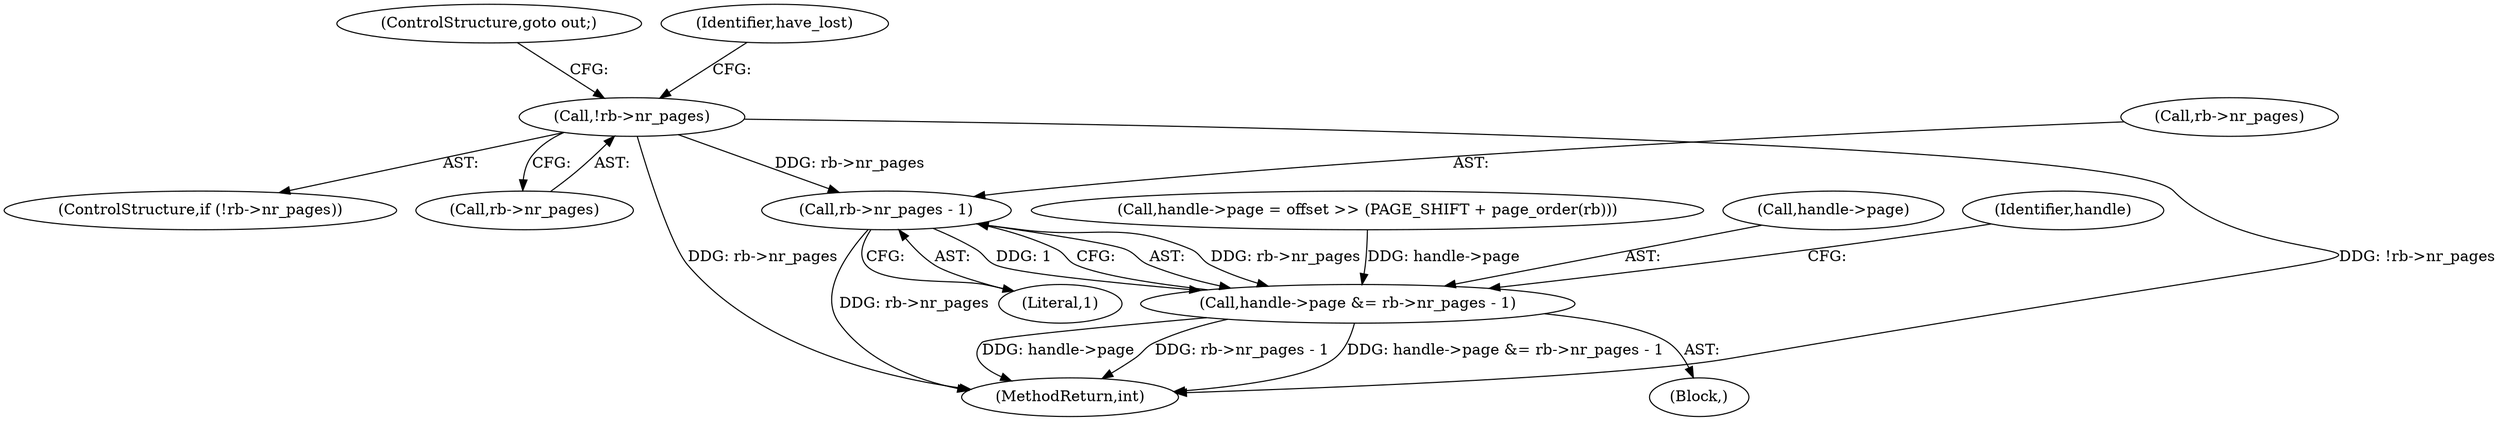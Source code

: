 digraph "0_linux_a8b0ca17b80e92faab46ee7179ba9e99ccb61233_68@pointer" {
"1000266" [label="(Call,rb->nr_pages - 1)"];
"1000151" [label="(Call,!rb->nr_pages)"];
"1000262" [label="(Call,handle->page &= rb->nr_pages - 1)"];
"1000152" [label="(Call,rb->nr_pages)"];
"1000155" [label="(ControlStructure,goto out;)"];
"1000267" [label="(Call,rb->nr_pages)"];
"1000252" [label="(Call,handle->page = offset >> (PAGE_SHIFT + page_order(rb)))"];
"1000370" [label="(MethodReturn,int)"];
"1000107" [label="(Block,)"];
"1000263" [label="(Call,handle->page)"];
"1000273" [label="(Identifier,handle)"];
"1000270" [label="(Literal,1)"];
"1000266" [label="(Call,rb->nr_pages - 1)"];
"1000150" [label="(ControlStructure,if (!rb->nr_pages))"];
"1000151" [label="(Call,!rb->nr_pages)"];
"1000157" [label="(Identifier,have_lost)"];
"1000262" [label="(Call,handle->page &= rb->nr_pages - 1)"];
"1000266" -> "1000262"  [label="AST: "];
"1000266" -> "1000270"  [label="CFG: "];
"1000267" -> "1000266"  [label="AST: "];
"1000270" -> "1000266"  [label="AST: "];
"1000262" -> "1000266"  [label="CFG: "];
"1000266" -> "1000370"  [label="DDG: rb->nr_pages"];
"1000266" -> "1000262"  [label="DDG: rb->nr_pages"];
"1000266" -> "1000262"  [label="DDG: 1"];
"1000151" -> "1000266"  [label="DDG: rb->nr_pages"];
"1000151" -> "1000150"  [label="AST: "];
"1000151" -> "1000152"  [label="CFG: "];
"1000152" -> "1000151"  [label="AST: "];
"1000155" -> "1000151"  [label="CFG: "];
"1000157" -> "1000151"  [label="CFG: "];
"1000151" -> "1000370"  [label="DDG: !rb->nr_pages"];
"1000151" -> "1000370"  [label="DDG: rb->nr_pages"];
"1000262" -> "1000107"  [label="AST: "];
"1000263" -> "1000262"  [label="AST: "];
"1000273" -> "1000262"  [label="CFG: "];
"1000262" -> "1000370"  [label="DDG: handle->page &= rb->nr_pages - 1"];
"1000262" -> "1000370"  [label="DDG: handle->page"];
"1000262" -> "1000370"  [label="DDG: rb->nr_pages - 1"];
"1000252" -> "1000262"  [label="DDG: handle->page"];
}
